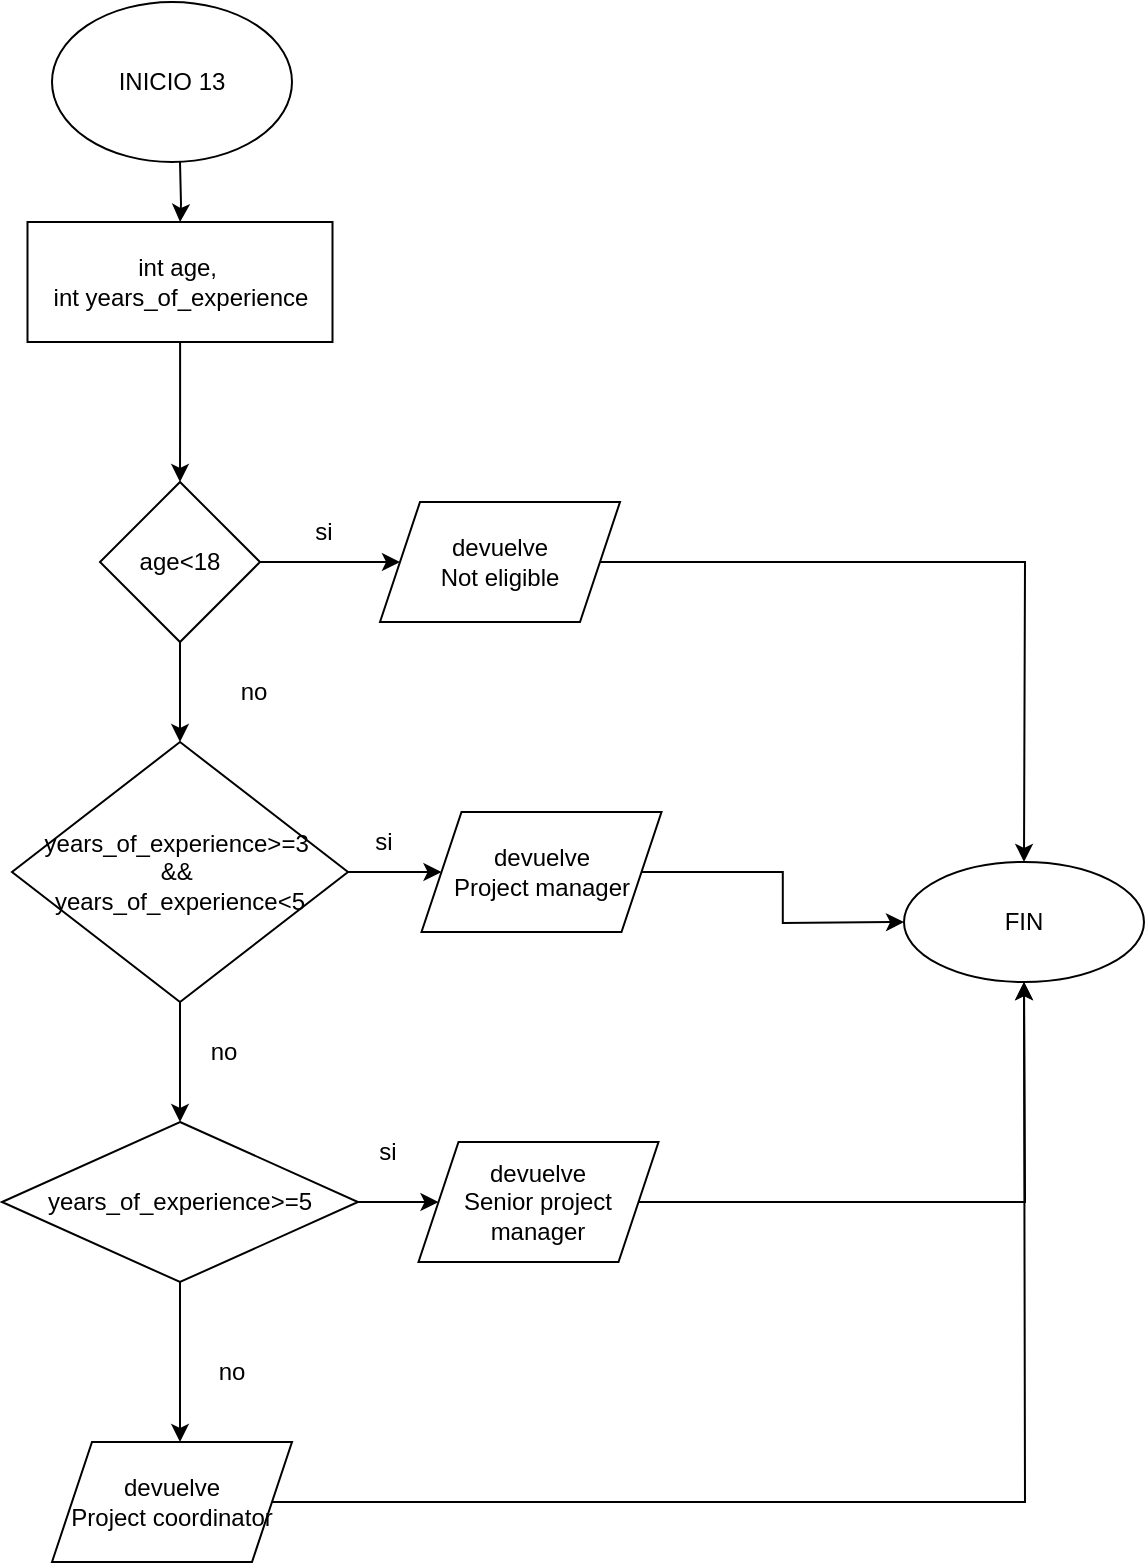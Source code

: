 <mxfile version="24.4.0" type="github">
  <diagram name="Página-1" id="Hp54BrvLqIoQ3l2jhbJi">
    <mxGraphModel dx="1207" dy="-7943" grid="1" gridSize="10" guides="1" tooltips="1" connect="1" arrows="1" fold="1" page="1" pageScale="1" pageWidth="827" pageHeight="1169" math="0" shadow="0">
      <root>
        <mxCell id="0" />
        <mxCell id="1" parent="0" />
        <mxCell id="YSS3pBTe_j41MIfvHfNy-1" style="edgeStyle=orthogonalEdgeStyle;rounded=0;orthogonalLoop=1;jettySize=auto;html=1;" edge="1" parent="1" target="YSS3pBTe_j41MIfvHfNy-3">
          <mxGeometry relative="1" as="geometry">
            <mxPoint x="149" y="9460" as="sourcePoint" />
          </mxGeometry>
        </mxCell>
        <mxCell id="YSS3pBTe_j41MIfvHfNy-2" value="" style="edgeStyle=orthogonalEdgeStyle;rounded=0;orthogonalLoop=1;jettySize=auto;html=1;" edge="1" parent="1" source="YSS3pBTe_j41MIfvHfNy-3" target="YSS3pBTe_j41MIfvHfNy-6">
          <mxGeometry relative="1" as="geometry" />
        </mxCell>
        <mxCell id="YSS3pBTe_j41MIfvHfNy-3" value="int age,&amp;nbsp;&lt;div&gt;int years_of_experience&lt;/div&gt;" style="rounded=0;whiteSpace=wrap;html=1;" vertex="1" parent="1">
          <mxGeometry x="72.75" y="9490" width="152.5" height="60" as="geometry" />
        </mxCell>
        <mxCell id="YSS3pBTe_j41MIfvHfNy-4" value="" style="edgeStyle=orthogonalEdgeStyle;rounded=0;orthogonalLoop=1;jettySize=auto;html=1;" edge="1" parent="1" source="YSS3pBTe_j41MIfvHfNy-6" target="YSS3pBTe_j41MIfvHfNy-9">
          <mxGeometry relative="1" as="geometry" />
        </mxCell>
        <mxCell id="YSS3pBTe_j41MIfvHfNy-5" value="" style="edgeStyle=orthogonalEdgeStyle;rounded=0;orthogonalLoop=1;jettySize=auto;html=1;" edge="1" parent="1" source="YSS3pBTe_j41MIfvHfNy-6" target="YSS3pBTe_j41MIfvHfNy-14">
          <mxGeometry relative="1" as="geometry" />
        </mxCell>
        <mxCell id="YSS3pBTe_j41MIfvHfNy-6" value="age&amp;lt;18" style="rhombus;whiteSpace=wrap;html=1;rounded=0;" vertex="1" parent="1">
          <mxGeometry x="109" y="9620" width="80" height="80" as="geometry" />
        </mxCell>
        <mxCell id="YSS3pBTe_j41MIfvHfNy-7" value="" style="edgeStyle=orthogonalEdgeStyle;rounded=0;orthogonalLoop=1;jettySize=auto;html=1;" edge="1" parent="1" source="YSS3pBTe_j41MIfvHfNy-9" target="YSS3pBTe_j41MIfvHfNy-12">
          <mxGeometry relative="1" as="geometry" />
        </mxCell>
        <mxCell id="YSS3pBTe_j41MIfvHfNy-8" value="" style="edgeStyle=orthogonalEdgeStyle;rounded=0;orthogonalLoop=1;jettySize=auto;html=1;" edge="1" parent="1" source="YSS3pBTe_j41MIfvHfNy-9" target="YSS3pBTe_j41MIfvHfNy-16">
          <mxGeometry relative="1" as="geometry" />
        </mxCell>
        <mxCell id="YSS3pBTe_j41MIfvHfNy-9" value="years_of_experience&amp;gt;=3&amp;nbsp;&lt;div&gt;&amp;amp;&amp;amp;&amp;nbsp;&lt;/div&gt;&lt;div&gt;years_of_experience&amp;lt;5&lt;/div&gt;" style="rhombus;whiteSpace=wrap;html=1;rounded=0;" vertex="1" parent="1">
          <mxGeometry x="65" y="9750" width="168" height="130" as="geometry" />
        </mxCell>
        <mxCell id="YSS3pBTe_j41MIfvHfNy-10" value="" style="edgeStyle=orthogonalEdgeStyle;rounded=0;orthogonalLoop=1;jettySize=auto;html=1;" edge="1" parent="1" source="YSS3pBTe_j41MIfvHfNy-12">
          <mxGeometry relative="1" as="geometry">
            <mxPoint x="149.0" y="10100" as="targetPoint" />
          </mxGeometry>
        </mxCell>
        <mxCell id="YSS3pBTe_j41MIfvHfNy-11" value="" style="edgeStyle=orthogonalEdgeStyle;rounded=0;orthogonalLoop=1;jettySize=auto;html=1;" edge="1" parent="1" source="YSS3pBTe_j41MIfvHfNy-12" target="YSS3pBTe_j41MIfvHfNy-18">
          <mxGeometry relative="1" as="geometry" />
        </mxCell>
        <mxCell id="YSS3pBTe_j41MIfvHfNy-12" value="years_of_experience&amp;gt;=5" style="rhombus;whiteSpace=wrap;html=1;rounded=0;" vertex="1" parent="1">
          <mxGeometry x="60" y="9940" width="178" height="80" as="geometry" />
        </mxCell>
        <mxCell id="YSS3pBTe_j41MIfvHfNy-13" style="edgeStyle=orthogonalEdgeStyle;rounded=0;orthogonalLoop=1;jettySize=auto;html=1;" edge="1" parent="1" source="YSS3pBTe_j41MIfvHfNy-14">
          <mxGeometry relative="1" as="geometry">
            <mxPoint x="571" y="9810" as="targetPoint" />
          </mxGeometry>
        </mxCell>
        <mxCell id="YSS3pBTe_j41MIfvHfNy-14" value="devuelve&lt;div&gt;Not eligible&lt;/div&gt;" style="shape=parallelogram;perimeter=parallelogramPerimeter;whiteSpace=wrap;html=1;fixedSize=1;rounded=0;" vertex="1" parent="1">
          <mxGeometry x="249" y="9630" width="120" height="60" as="geometry" />
        </mxCell>
        <mxCell id="YSS3pBTe_j41MIfvHfNy-15" style="edgeStyle=orthogonalEdgeStyle;rounded=0;orthogonalLoop=1;jettySize=auto;html=1;entryX=0;entryY=0.5;entryDx=0;entryDy=0;" edge="1" parent="1" source="YSS3pBTe_j41MIfvHfNy-16">
          <mxGeometry relative="1" as="geometry">
            <mxPoint x="511" y="9840" as="targetPoint" />
          </mxGeometry>
        </mxCell>
        <mxCell id="YSS3pBTe_j41MIfvHfNy-16" value="devuelve&lt;div&gt;Project manager&lt;/div&gt;" style="shape=parallelogram;perimeter=parallelogramPerimeter;whiteSpace=wrap;html=1;fixedSize=1;rounded=0;" vertex="1" parent="1">
          <mxGeometry x="269.75" y="9785" width="120" height="60" as="geometry" />
        </mxCell>
        <mxCell id="YSS3pBTe_j41MIfvHfNy-17" style="edgeStyle=orthogonalEdgeStyle;rounded=0;orthogonalLoop=1;jettySize=auto;html=1;" edge="1" parent="1" source="YSS3pBTe_j41MIfvHfNy-18">
          <mxGeometry relative="1" as="geometry">
            <mxPoint x="571" y="9870" as="targetPoint" />
          </mxGeometry>
        </mxCell>
        <mxCell id="YSS3pBTe_j41MIfvHfNy-18" value="devuelve&lt;div&gt;Senior project manager&lt;br&gt;&lt;/div&gt;" style="shape=parallelogram;perimeter=parallelogramPerimeter;whiteSpace=wrap;html=1;fixedSize=1;rounded=0;" vertex="1" parent="1">
          <mxGeometry x="268.25" y="9950" width="120" height="60" as="geometry" />
        </mxCell>
        <mxCell id="YSS3pBTe_j41MIfvHfNy-19" style="edgeStyle=orthogonalEdgeStyle;rounded=0;orthogonalLoop=1;jettySize=auto;html=1;entryX=0.5;entryY=1;entryDx=0;entryDy=0;" edge="1" parent="1" source="YSS3pBTe_j41MIfvHfNy-20">
          <mxGeometry relative="1" as="geometry">
            <mxPoint x="571" y="9870" as="targetPoint" />
          </mxGeometry>
        </mxCell>
        <mxCell id="YSS3pBTe_j41MIfvHfNy-20" value="devuelve&lt;div&gt;Project coordinator&lt;br&gt;&lt;/div&gt;" style="shape=parallelogram;perimeter=parallelogramPerimeter;whiteSpace=wrap;html=1;fixedSize=1;" vertex="1" parent="1">
          <mxGeometry x="85" y="10100" width="120" height="60" as="geometry" />
        </mxCell>
        <mxCell id="YSS3pBTe_j41MIfvHfNy-21" value="si" style="text;html=1;align=center;verticalAlign=middle;whiteSpace=wrap;rounded=0;" vertex="1" parent="1">
          <mxGeometry x="191" y="9630" width="60" height="30" as="geometry" />
        </mxCell>
        <mxCell id="YSS3pBTe_j41MIfvHfNy-22" value="si" style="text;html=1;align=center;verticalAlign=middle;whiteSpace=wrap;rounded=0;" vertex="1" parent="1">
          <mxGeometry x="221" y="9785" width="60" height="30" as="geometry" />
        </mxCell>
        <mxCell id="YSS3pBTe_j41MIfvHfNy-23" value="si" style="text;html=1;align=center;verticalAlign=middle;whiteSpace=wrap;rounded=0;" vertex="1" parent="1">
          <mxGeometry x="223.25" y="9940" width="60" height="30" as="geometry" />
        </mxCell>
        <mxCell id="YSS3pBTe_j41MIfvHfNy-24" value="no" style="text;html=1;align=center;verticalAlign=middle;whiteSpace=wrap;rounded=0;" vertex="1" parent="1">
          <mxGeometry x="156" y="9710" width="60" height="30" as="geometry" />
        </mxCell>
        <mxCell id="YSS3pBTe_j41MIfvHfNy-25" value="no" style="text;html=1;align=center;verticalAlign=middle;whiteSpace=wrap;rounded=0;" vertex="1" parent="1">
          <mxGeometry x="141" y="9890" width="60" height="30" as="geometry" />
        </mxCell>
        <mxCell id="YSS3pBTe_j41MIfvHfNy-26" value="no" style="text;html=1;align=center;verticalAlign=middle;whiteSpace=wrap;rounded=0;" vertex="1" parent="1">
          <mxGeometry x="144.75" y="10050" width="60" height="30" as="geometry" />
        </mxCell>
        <mxCell id="YSS3pBTe_j41MIfvHfNy-27" value="INICIO 13" style="ellipse;whiteSpace=wrap;html=1;" vertex="1" parent="1">
          <mxGeometry x="85" y="9380" width="120" height="80" as="geometry" />
        </mxCell>
        <mxCell id="YSS3pBTe_j41MIfvHfNy-28" value="FIN" style="ellipse;whiteSpace=wrap;html=1;" vertex="1" parent="1">
          <mxGeometry x="511" y="9810" width="120" height="60" as="geometry" />
        </mxCell>
      </root>
    </mxGraphModel>
  </diagram>
</mxfile>
